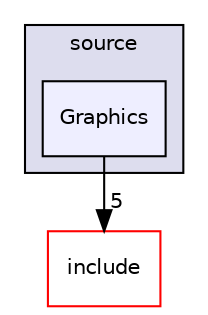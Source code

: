 digraph "C:/Users/folae/Documents/Code/Big-Projects/ScriptWizards/SmallGameLibrary/source/Graphics" {
  compound=true
  node [ fontsize="10", fontname="Helvetica"];
  edge [ labelfontsize="10", labelfontname="Helvetica"];
  subgraph clusterdir_b2f33c71d4aa5e7af42a1ca61ff5af1b {
    graph [ bgcolor="#ddddee", pencolor="black", label="source" fontname="Helvetica", fontsize="10", URL="dir_b2f33c71d4aa5e7af42a1ca61ff5af1b.html"]
  dir_0c38eae9d0bfbbcaabb93b75be68a08d [shape=box, label="Graphics", style="filled", fillcolor="#eeeeff", pencolor="black", URL="dir_0c38eae9d0bfbbcaabb93b75be68a08d.html"];
  }
  dir_d44c64559bbebec7f509842c48db8b23 [shape=box label="include" fillcolor="white" style="filled" color="red" URL="dir_d44c64559bbebec7f509842c48db8b23.html"];
  dir_0c38eae9d0bfbbcaabb93b75be68a08d->dir_d44c64559bbebec7f509842c48db8b23 [headlabel="5", labeldistance=1.5 headhref="dir_000016_000001.html"];
}
